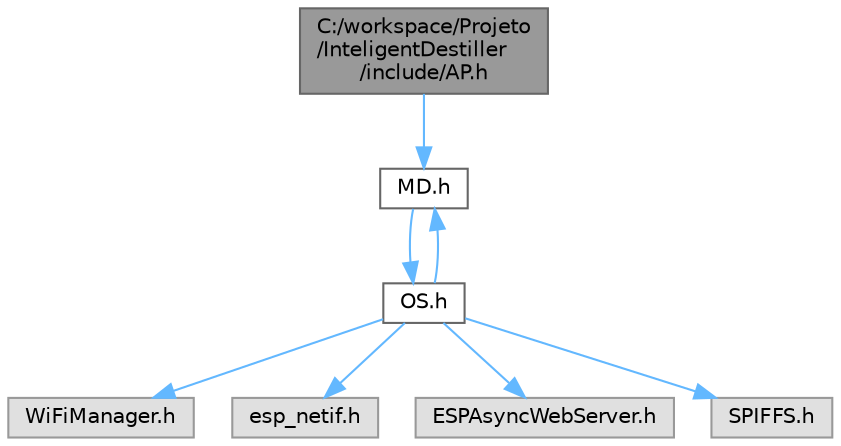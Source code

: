 digraph "C:/workspace/Projeto/InteligentDestiller/include/AP.h"
{
 // LATEX_PDF_SIZE
  bgcolor="transparent";
  edge [fontname=Helvetica,fontsize=10,labelfontname=Helvetica,labelfontsize=10];
  node [fontname=Helvetica,fontsize=10,shape=box,height=0.2,width=0.4];
  Node1 [id="Node000001",label="C:/workspace/Projeto\l/InteligentDestiller\l/include/AP.h",height=0.2,width=0.4,color="gray40", fillcolor="grey60", style="filled", fontcolor="black",tooltip="Header file for the AP project."];
  Node1 -> Node2 [id="edge22_Node000001_Node000002",color="steelblue1",style="solid",tooltip=" "];
  Node2 [id="Node000002",label="MD.h",height=0.2,width=0.4,color="grey40", fillcolor="white", style="filled",URL="$_m_d_8h.html",tooltip="Header file for the MD project."];
  Node2 -> Node3 [id="edge23_Node000002_Node000003",color="steelblue1",style="solid",tooltip=" "];
  Node3 [id="Node000003",label="OS.h",height=0.2,width=0.4,color="grey40", fillcolor="white", style="filled",URL="$_o_s_8h.html",tooltip="Header file for the OS project."];
  Node3 -> Node4 [id="edge24_Node000003_Node000004",color="steelblue1",style="solid",tooltip=" "];
  Node4 [id="Node000004",label="WiFiManager.h",height=0.2,width=0.4,color="grey60", fillcolor="#E0E0E0", style="filled",tooltip=" "];
  Node3 -> Node5 [id="edge25_Node000003_Node000005",color="steelblue1",style="solid",tooltip=" "];
  Node5 [id="Node000005",label="esp_netif.h",height=0.2,width=0.4,color="grey60", fillcolor="#E0E0E0", style="filled",tooltip=" "];
  Node3 -> Node6 [id="edge26_Node000003_Node000006",color="steelblue1",style="solid",tooltip=" "];
  Node6 [id="Node000006",label="ESPAsyncWebServer.h",height=0.2,width=0.4,color="grey60", fillcolor="#E0E0E0", style="filled",tooltip=" "];
  Node3 -> Node7 [id="edge27_Node000003_Node000007",color="steelblue1",style="solid",tooltip=" "];
  Node7 [id="Node000007",label="SPIFFS.h",height=0.2,width=0.4,color="grey60", fillcolor="#E0E0E0", style="filled",tooltip=" "];
  Node3 -> Node2 [id="edge28_Node000003_Node000002",color="steelblue1",style="solid",tooltip=" "];
}

